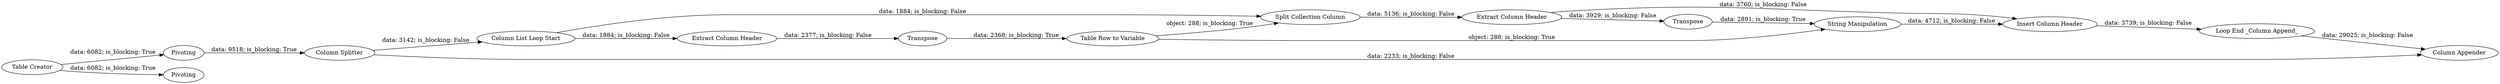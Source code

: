 digraph {
	"7657796513958273539_301" [label="Loop End _Column Append_"]
	"7657796513958273539_274" [label="Table Creator"]
	"7657796513958273539_286" [label=Pivoting]
	"7657796513958273539_290" [label="Column List Loop Start"]
	"7657796513958273539_304" [label="Column Appender"]
	"7657796513958273539_295" [label="Extract Column Header"]
	"7657796513958273539_299" [label="Insert Column Header"]
	"7657796513958273539_298" [label="String Manipulation"]
	"7657796513958273539_289" [label="Split Collection Column"]
	"7657796513958273539_291" [label="Extract Column Header"]
	"7657796513958273539_297" [label=Transpose]
	"7657796513958273539_292" [label=Transpose]
	"7657796513958273539_303" [label="Column Splitter"]
	"7657796513958273539_279" [label=Pivoting]
	"7657796513958273539_294" [label="Table Row to Variable"]
	"7657796513958273539_297" -> "7657796513958273539_298" [label="data: 2891; is_blocking: True"]
	"7657796513958273539_295" -> "7657796513958273539_299" [label="data: 3760; is_blocking: False"]
	"7657796513958273539_299" -> "7657796513958273539_301" [label="data: 3739; is_blocking: False"]
	"7657796513958273539_303" -> "7657796513958273539_290" [label="data: 3142; is_blocking: False"]
	"7657796513958273539_301" -> "7657796513958273539_304" [label="data: 29025; is_blocking: False"]
	"7657796513958273539_286" -> "7657796513958273539_303" [label="data: 9518; is_blocking: True"]
	"7657796513958273539_290" -> "7657796513958273539_289" [label="data: 1884; is_blocking: False"]
	"7657796513958273539_294" -> "7657796513958273539_289" [label="object: 288; is_blocking: True"]
	"7657796513958273539_290" -> "7657796513958273539_291" [label="data: 1884; is_blocking: False"]
	"7657796513958273539_292" -> "7657796513958273539_294" [label="data: 2368; is_blocking: True"]
	"7657796513958273539_291" -> "7657796513958273539_292" [label="data: 2377; is_blocking: False"]
	"7657796513958273539_274" -> "7657796513958273539_279" [label="data: 6082; is_blocking: True"]
	"7657796513958273539_289" -> "7657796513958273539_295" [label="data: 5136; is_blocking: False"]
	"7657796513958273539_294" -> "7657796513958273539_298" [label="object: 288; is_blocking: True"]
	"7657796513958273539_295" -> "7657796513958273539_297" [label="data: 3929; is_blocking: False"]
	"7657796513958273539_298" -> "7657796513958273539_299" [label="data: 4712; is_blocking: False"]
	"7657796513958273539_303" -> "7657796513958273539_304" [label="data: 2233; is_blocking: False"]
	"7657796513958273539_274" -> "7657796513958273539_286" [label="data: 6082; is_blocking: True"]
	rankdir=LR
}
